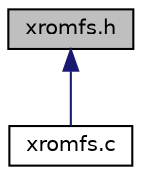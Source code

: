 digraph "xromfs.h"
{
  edge [fontname="Helvetica",fontsize="10",labelfontname="Helvetica",labelfontsize="10"];
  node [fontname="Helvetica",fontsize="10",shape=record];
  Node1 [label="xromfs.h",height=0.2,width=0.4,color="black", fillcolor="grey75", style="filled", fontcolor="black"];
  Node1 -> Node2 [dir="back",color="midnightblue",fontsize="10",style="solid",fontname="Helvetica"];
  Node2 [label="xromfs.c",height=0.2,width=0.4,color="black", fillcolor="white", style="filled",URL="$xromfs_8c.html",tooltip="RAMファイルシステム実装 "];
}
